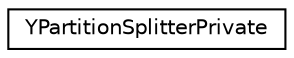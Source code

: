 digraph "Graphical Class Hierarchy"
{
 // LATEX_PDF_SIZE
  edge [fontname="Helvetica",fontsize="10",labelfontname="Helvetica",labelfontsize="10"];
  node [fontname="Helvetica",fontsize="10",shape=record];
  rankdir="LR";
  Node0 [label="YPartitionSplitterPrivate",height=0.2,width=0.4,color="black", fillcolor="white", style="filled",URL="$structYPartitionSplitterPrivate.html",tooltip=" "];
}
